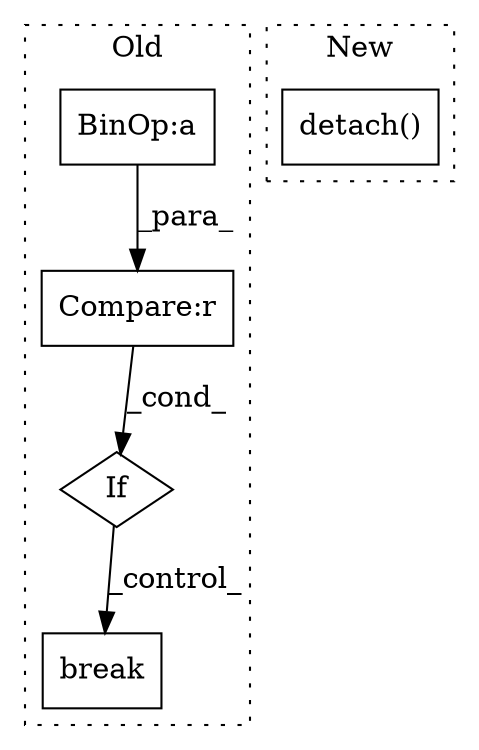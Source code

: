 digraph G {
subgraph cluster0 {
1 [label="break" a="94" s="47989" l="5" shape="box"];
3 [label="If" a="96" s="47854" l="3" shape="diamond"];
4 [label="BinOp:a" a="82" s="47867" l="3" shape="box"];
5 [label="Compare:r" a="40" s="47857" l="101" shape="box"];
label = "Old";
style="dotted";
}
subgraph cluster1 {
2 [label="detach()" a="75" s="47806" l="157" shape="box"];
label = "New";
style="dotted";
}
3 -> 1 [label="_control_"];
4 -> 5 [label="_para_"];
5 -> 3 [label="_cond_"];
}